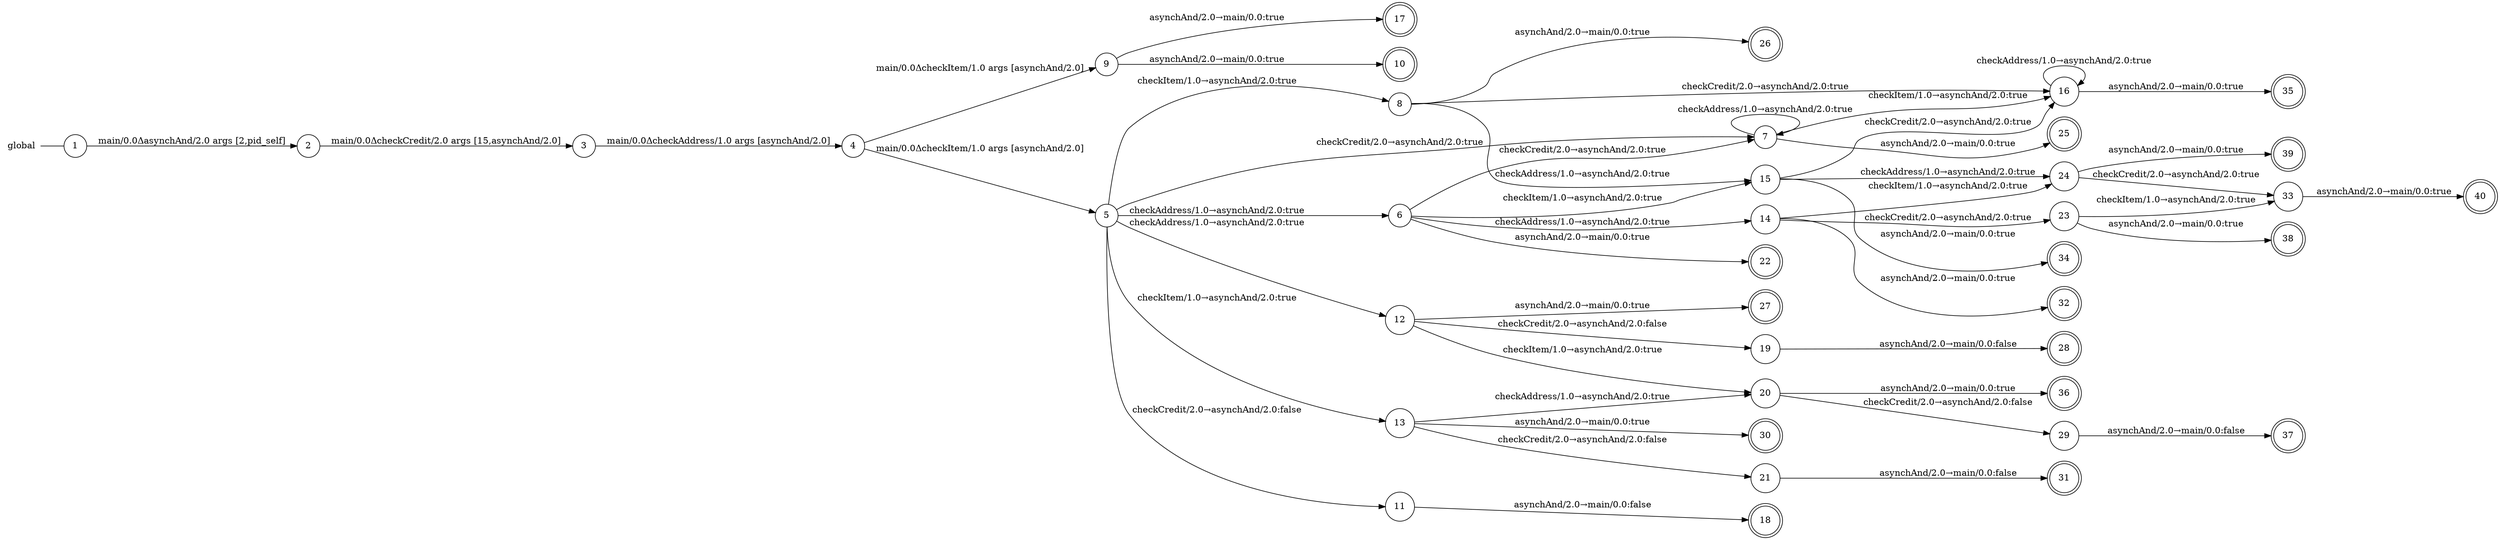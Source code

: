 digraph global {
	rankdir="LR";
	n_0 [label="global", shape="plaintext"];
	n_1 [id="39", shape=doublecircle, label="39"];
	n_2 [id="33", shape=circle, label="33"];
	n_3 [id="34", shape=doublecircle, label="34"];
	n_4 [id="14", shape=circle, label="14"];
	n_5 [id="28", shape=doublecircle, label="28"];
	n_6 [id="9", shape=circle, label="9"];
	n_7 [id="26", shape=doublecircle, label="26"];
	n_8 [id="40", shape=doublecircle, label="40"];
	n_9 [id="25", shape=doublecircle, label="25"];
	n_10 [id="38", shape=doublecircle, label="38"];
	n_11 [id="8", shape=circle, label="8"];
	n_12 [id="37", shape=doublecircle, label="37"];
	n_13 [id="24", shape=circle, label="24"];
	n_14 [id="17", shape=doublecircle, label="17"];
	n_15 [id="1", shape=circle, label="1"];
	n_0 -> n_15 [arrowhead=none];
	n_16 [id="7", shape=circle, label="7"];
	n_17 [id="31", shape=doublecircle, label="31"];
	n_18 [id="27", shape=doublecircle, label="27"];
	n_19 [id="30", shape=doublecircle, label="30"];
	n_20 [id="16", shape=circle, label="16"];
	n_21 [id="36", shape=doublecircle, label="36"];
	n_22 [id="19", shape=circle, label="19"];
	n_23 [id="4", shape=circle, label="4"];
	n_24 [id="6", shape=circle, label="6"];
	n_25 [id="35", shape=doublecircle, label="35"];
	n_26 [id="3", shape=circle, label="3"];
	n_27 [id="12", shape=circle, label="12"];
	n_28 [id="18", shape=doublecircle, label="18"];
	n_29 [id="20", shape=circle, label="20"];
	n_30 [id="23", shape=circle, label="23"];
	n_31 [id="2", shape=circle, label="2"];
	n_32 [id="22", shape=doublecircle, label="22"];
	n_33 [id="11", shape=circle, label="11"];
	n_34 [id="15", shape=circle, label="15"];
	n_35 [id="10", shape=doublecircle, label="10"];
	n_36 [id="13", shape=circle, label="13"];
	n_37 [id="5", shape=circle, label="5"];
	n_38 [id="21", shape=circle, label="21"];
	n_39 [id="32", shape=doublecircle, label="32"];
	n_40 [id="29", shape=circle, label="29"];

	n_26 -> n_23 [id="[$e|2]", label="main/0.0ΔcheckAddress/1.0 args [asynchAnd/2.0]"];
	n_16 -> n_9 [id="[$e|30]", label="asynchAnd/2.0→main/0.0:true"];
	n_34 -> n_20 [id="[$e|28]", label="checkCredit/2.0→asynchAnd/2.0:true"];
	n_37 -> n_16 [id="[$e|5]", label="checkCredit/2.0→asynchAnd/2.0:true"];
	n_34 -> n_13 [id="[$e|29]", label="checkAddress/1.0→asynchAnd/2.0:true"];
	n_20 -> n_20 [id="[$e|31]", label="checkAddress/1.0→asynchAnd/2.0:true"];
	n_37 -> n_24 [id="[$e|4]", label="checkAddress/1.0→asynchAnd/2.0:true"];
	n_16 -> n_16 [id="[$e|15]", label="checkAddress/1.0→asynchAnd/2.0:true"];
	n_22 -> n_5 [id="[$e|34]", label="asynchAnd/2.0→main/0.0:false"];
	n_34 -> n_3 [id="[$e|41]", label="asynchAnd/2.0→main/0.0:true"];
	n_23 -> n_37 [id="[$e|3]", label="main/0.0ΔcheckItem/1.0 args [asynchAnd/2.0]"];
	n_24 -> n_32 [id="[$e|25]", label="asynchAnd/2.0→main/0.0:true"];
	n_6 -> n_35 [id="[$e|8]", label="asynchAnd/2.0→main/0.0:true"];
	n_4 -> n_30 [id="[$e|26]", label="checkCredit/2.0→asynchAnd/2.0:true"];
	n_13 -> n_2 [id="[$e|40]", label="checkCredit/2.0→asynchAnd/2.0:true"];
	n_4 -> n_13 [id="[$e|27]", label="checkItem/1.0→asynchAnd/2.0:true"];
	n_40 -> n_12 [id="[$e|44]", label="asynchAnd/2.0→main/0.0:false"];
	n_27 -> n_29 [id="[$e|22]", label="checkItem/1.0→asynchAnd/2.0:true"];
	n_11 -> n_20 [id="[$e|18]", label="checkCredit/2.0→asynchAnd/2.0:true"];
	n_36 -> n_29 [id="[$e|24]", label="checkAddress/1.0→asynchAnd/2.0:true"];
	n_16 -> n_20 [id="[$e|16]", label="checkItem/1.0→asynchAnd/2.0:true"];
	n_37 -> n_36 [id="[$e|11]", label="checkItem/1.0→asynchAnd/2.0:true"];
	n_29 -> n_21 [id="[$e|43]", label="asynchAnd/2.0→main/0.0:true"];
	n_24 -> n_16 [id="[$e|12]", label="checkCredit/2.0→asynchAnd/2.0:true"];
	n_11 -> n_34 [id="[$e|17]", label="checkAddress/1.0→asynchAnd/2.0:true"];
	n_15 -> n_31 [id="[$e|0]", label="main/0.0ΔasynchAnd/2.0 args [2,pid_self]"];
	n_36 -> n_38 [id="[$e|23]", label="checkCredit/2.0→asynchAnd/2.0:false"];
	n_2 -> n_8 [id="[$e|47]", label="asynchAnd/2.0→main/0.0:true"];
	n_24 -> n_4 [id="[$e|13]", label="checkAddress/1.0→asynchAnd/2.0:true"];
	n_27 -> n_18 [id="[$e|33]", label="asynchAnd/2.0→main/0.0:true"];
	n_29 -> n_40 [id="[$e|35]", label="checkCredit/2.0→asynchAnd/2.0:false"];
	n_31 -> n_26 [id="[$e|1]", label="main/0.0ΔcheckCredit/2.0 args [15,asynchAnd/2.0]"];
	n_11 -> n_7 [id="[$e|32]", label="asynchAnd/2.0→main/0.0:true"];
	n_36 -> n_19 [id="[$e|36]", label="asynchAnd/2.0→main/0.0:true"];
	n_4 -> n_39 [id="[$e|38]", label="asynchAnd/2.0→main/0.0:true"];
	n_38 -> n_17 [id="[$e|37]", label="asynchAnd/2.0→main/0.0:false"];
	n_37 -> n_27 [id="[$e|10]", label="checkAddress/1.0→asynchAnd/2.0:true"];
	n_23 -> n_6 [id="[$e|7]", label="main/0.0ΔcheckItem/1.0 args [asynchAnd/2.0]"];
	n_24 -> n_34 [id="[$e|14]", label="checkItem/1.0→asynchAnd/2.0:true"];
	n_37 -> n_33 [id="[$e|9]", label="checkCredit/2.0→asynchAnd/2.0:false"];
	n_30 -> n_10 [id="[$e|45]", label="asynchAnd/2.0→main/0.0:true"];
	n_30 -> n_2 [id="[$e|39]", label="checkItem/1.0→asynchAnd/2.0:true"];
	n_33 -> n_28 [id="[$e|20]", label="asynchAnd/2.0→main/0.0:false"];
	n_20 -> n_25 [id="[$e|42]", label="asynchAnd/2.0→main/0.0:true"];
	n_27 -> n_22 [id="[$e|21]", label="checkCredit/2.0→asynchAnd/2.0:false"];
	n_13 -> n_1 [id="[$e|46]", label="asynchAnd/2.0→main/0.0:true"];
	n_37 -> n_11 [id="[$e|6]", label="checkItem/1.0→asynchAnd/2.0:true"];
	n_6 -> n_14 [id="[$e|19]", label="asynchAnd/2.0→main/0.0:true"];
}
